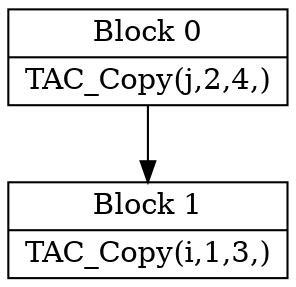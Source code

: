 digraph G {
   node [shape=record];
B0[label="{Block 0|TAC_Copy(j,2,4,)\n}"];
B1[label="{Block 1|TAC_Copy(i,1,3,)\n}"];
B0 -> B1;
}
